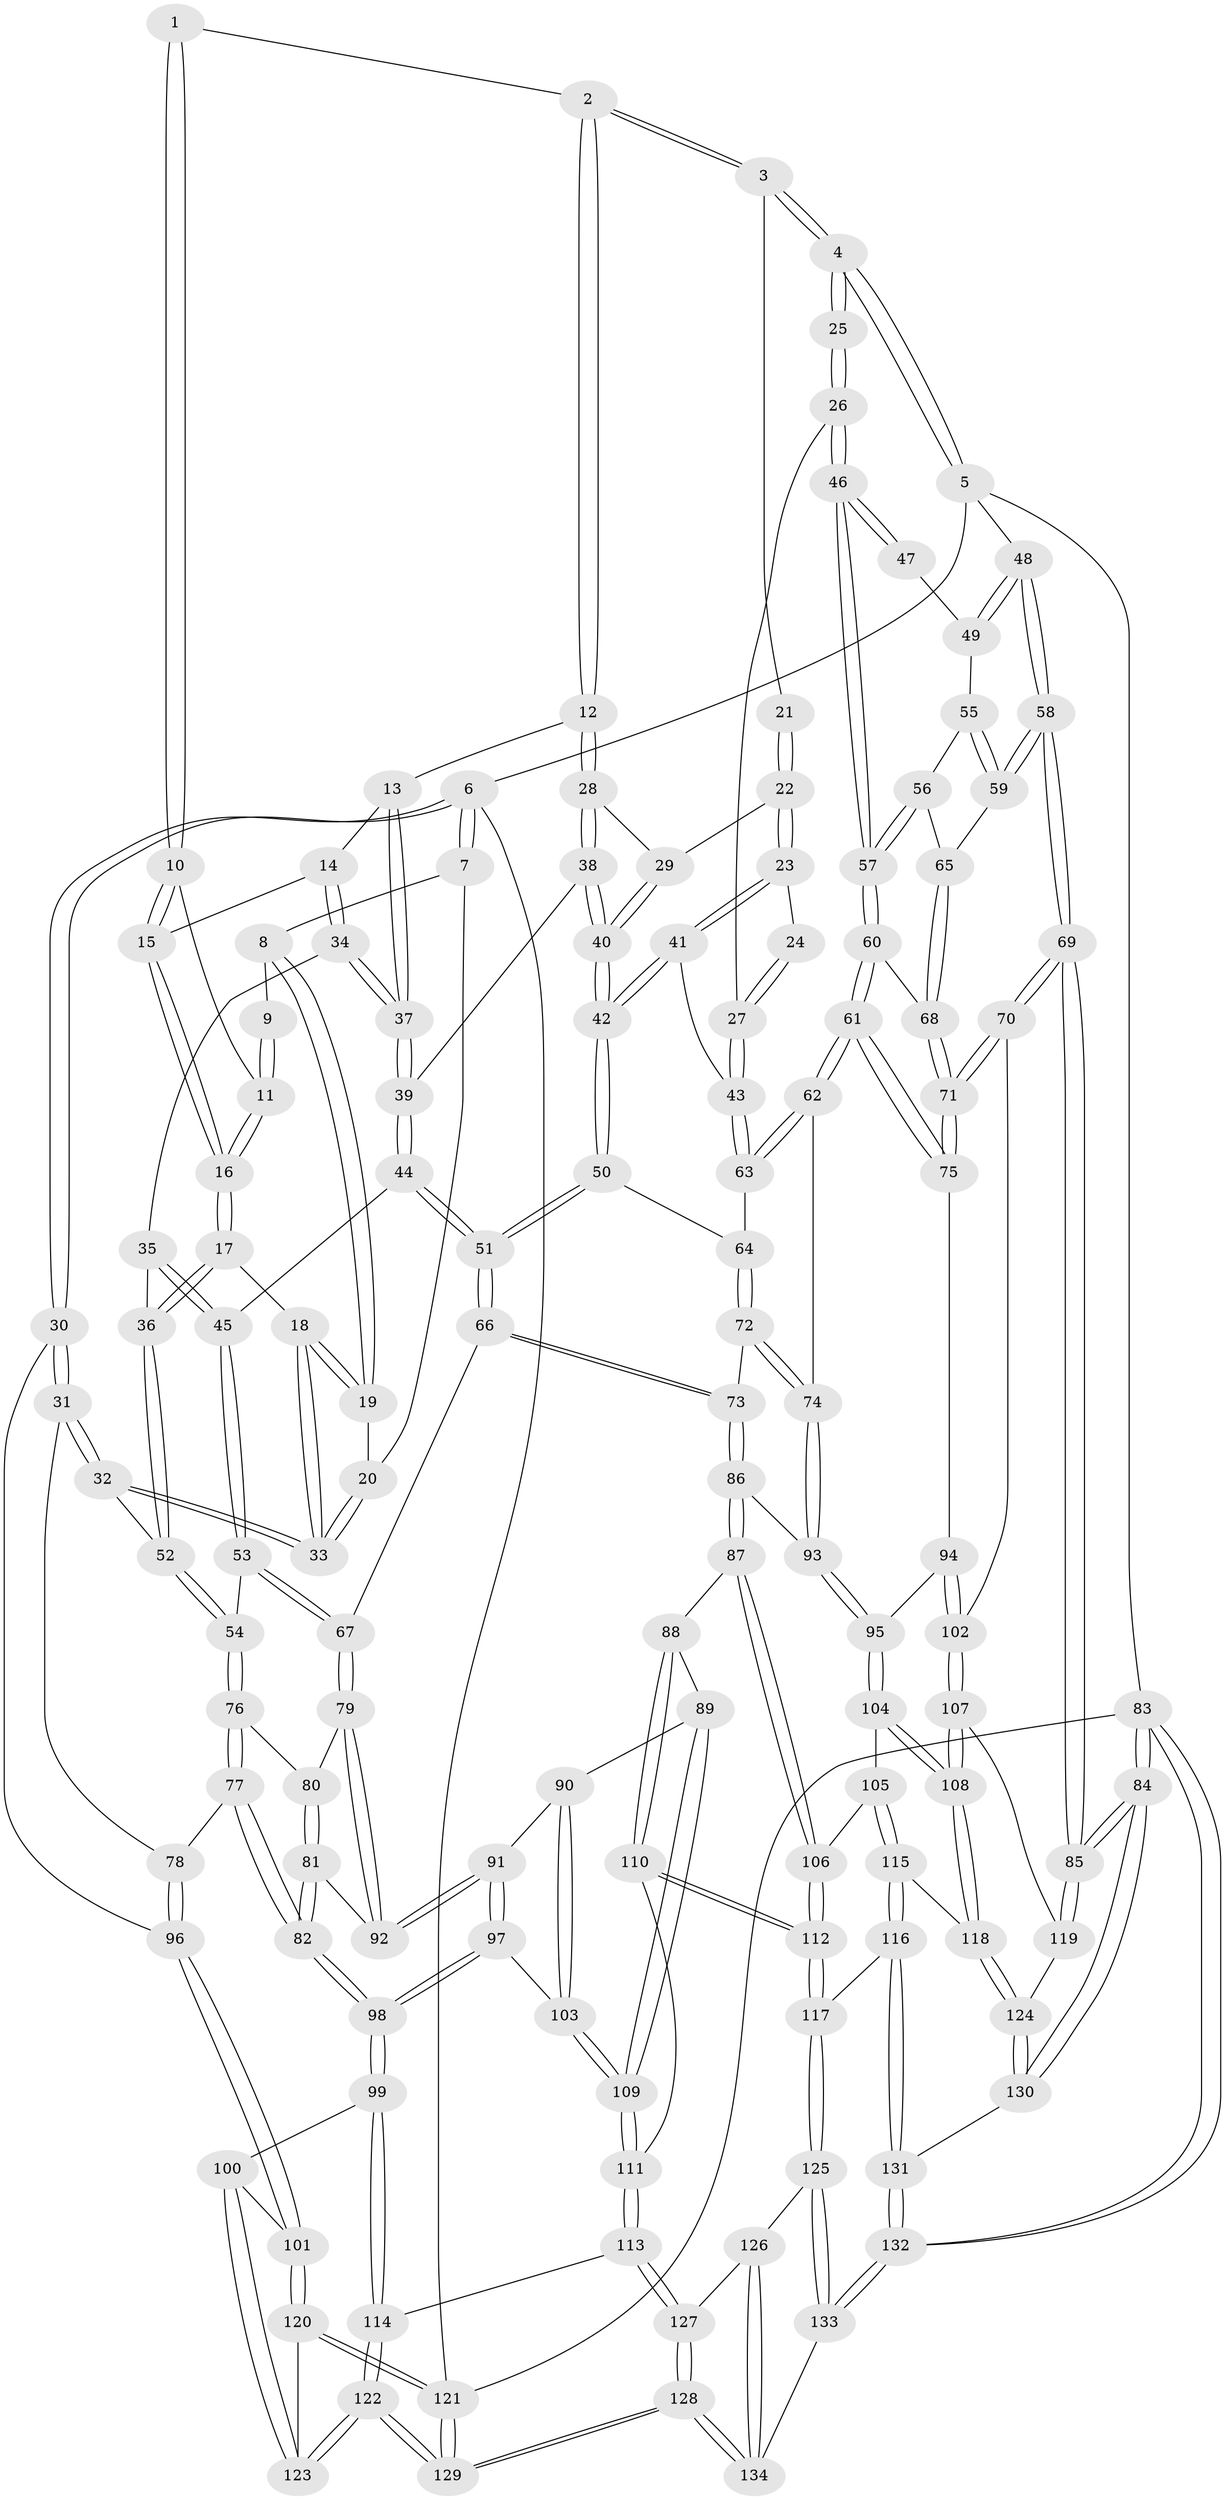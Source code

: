 // Generated by graph-tools (version 1.1) at 2025/00/03/09/25 05:00:34]
// undirected, 134 vertices, 332 edges
graph export_dot {
graph [start="1"]
  node [color=gray90,style=filled];
  1 [pos="+0.4468710147136667+0"];
  2 [pos="+0.5667597169597735+0"];
  3 [pos="+0.9673050124975354+0"];
  4 [pos="+1+0"];
  5 [pos="+1+0"];
  6 [pos="+0+0"];
  7 [pos="+0.08357280506815759+0"];
  8 [pos="+0.18109658068528578+0"];
  9 [pos="+0.31625370550786136+0"];
  10 [pos="+0.4438256309085133+0.023750894232845023"];
  11 [pos="+0.3461569369344885+0.05591858496372117"];
  12 [pos="+0.6007124607294873+0.06632391991046732"];
  13 [pos="+0.4844743224323446+0.10124134705303336"];
  14 [pos="+0.4557657923274001+0.08550933147698393"];
  15 [pos="+0.453343057269533+0.08325849381640016"];
  16 [pos="+0.33798114488452163+0.10807566376155249"];
  17 [pos="+0.305818812213878+0.14154751764075976"];
  18 [pos="+0.23325446679121517+0.08121380322454018"];
  19 [pos="+0.2307963997534985+0.0730847801532037"];
  20 [pos="+0.08093187263098904+0.07053067877451809"];
  21 [pos="+0.8603292794753805+0"];
  22 [pos="+0.6471290571414078+0.10322419455908674"];
  23 [pos="+0.6555049370603476+0.10996898562511022"];
  24 [pos="+0.7846537818600761+0.028406478351514292"];
  25 [pos="+1+0"];
  26 [pos="+0.7732392113719843+0.18003543662454033"];
  27 [pos="+0.7672521772728924+0.179204706872274"];
  28 [pos="+0.6087490335646579+0.07553425171705858"];
  29 [pos="+0.6375430484535085+0.09886147293544817"];
  30 [pos="+0+0.29115476053113054"];
  31 [pos="+0.016719477680782413+0.24696431911595004"];
  32 [pos="+0.03945982959761618+0.23673407311866781"];
  33 [pos="+0.047992150363207885+0.2208566347167863"];
  34 [pos="+0.41102807122331503+0.16842488681657067"];
  35 [pos="+0.39666885362444637+0.17775434354982347"];
  36 [pos="+0.30716145535316836+0.1535952750957571"];
  37 [pos="+0.4896525842851894+0.1695782860176366"];
  38 [pos="+0.5299917195428402+0.18756901904289883"];
  39 [pos="+0.493875426312626+0.18089214313506324"];
  40 [pos="+0.566025943258261+0.21253002062359522"];
  41 [pos="+0.6889033966666995+0.14829257542760232"];
  42 [pos="+0.581232920651641+0.24814335950305788"];
  43 [pos="+0.7411380859685204+0.1844080932915806"];
  44 [pos="+0.4645945177581605+0.23579823706529163"];
  45 [pos="+0.43885618810703764+0.24097889110884974"];
  46 [pos="+0.8282778677598749+0.2094833853069364"];
  47 [pos="+0.8933696242662871+0.17372064350001867"];
  48 [pos="+1+0.06875751081201344"];
  49 [pos="+0.9677588618683807+0.21295714288082757"];
  50 [pos="+0.5822491163734175+0.28794597990156"];
  51 [pos="+0.5378878038835719+0.305831193062543"];
  52 [pos="+0.2642068705965614+0.2874887306272387"];
  53 [pos="+0.3746420636727111+0.30358940911521054"];
  54 [pos="+0.2644602383659391+0.28785559686898815"];
  55 [pos="+0.9626197096996324+0.2201110389668294"];
  56 [pos="+0.9277216710710655+0.2552775508657328"];
  57 [pos="+0.8614990648962282+0.2726095294626953"];
  58 [pos="+1+0.23675330658147214"];
  59 [pos="+0.9788973153742073+0.29281163825730333"];
  60 [pos="+0.8593483454421883+0.30792024916196553"];
  61 [pos="+0.7953506259532233+0.4127950472345283"];
  62 [pos="+0.7595213880771022+0.4044538021836975"];
  63 [pos="+0.7014146872082062+0.2825656925634799"];
  64 [pos="+0.5940703538548513+0.29267503486190205"];
  65 [pos="+0.9659121276134545+0.29910359480853915"];
  66 [pos="+0.4827573159174909+0.3909702600688798"];
  67 [pos="+0.46277836291200486+0.395150448811916"];
  68 [pos="+0.9493228584455181+0.336873840575781"];
  69 [pos="+1+0.5326720791873336"];
  70 [pos="+1+0.5252423749212248"];
  71 [pos="+1+0.48281781538538465"];
  72 [pos="+0.6272347766215892+0.3988764377409937"];
  73 [pos="+0.5492090578691059+0.4360997474605634"];
  74 [pos="+0.7137277457567055+0.42568138016594315"];
  75 [pos="+0.8052378160879882+0.42406807235126553"];
  76 [pos="+0.26360878328987963+0.30286418331692166"];
  77 [pos="+0.22078881147768942+0.4782011593546347"];
  78 [pos="+0.18136870077166745+0.4688799537905289"];
  79 [pos="+0.45177434538114636+0.41046440872538154"];
  80 [pos="+0.3576849422928537+0.4216922357072765"];
  81 [pos="+0.3042714462990202+0.49131224294059506"];
  82 [pos="+0.23951149144879827+0.510113220248379"];
  83 [pos="+1+1"];
  84 [pos="+1+0.8844994211938335"];
  85 [pos="+1+0.7389493039478632"];
  86 [pos="+0.582423556009734+0.5435638942745606"];
  87 [pos="+0.5484718089630326+0.5770288441899453"];
  88 [pos="+0.5395561550583278+0.5798836158030307"];
  89 [pos="+0.5364698531421471+0.5797445767601521"];
  90 [pos="+0.4575604730849426+0.5491199573496003"];
  91 [pos="+0.43557971236025733+0.5279496517818151"];
  92 [pos="+0.4262734696684326+0.503471294352587"];
  93 [pos="+0.6431987516026457+0.5374757015608433"];
  94 [pos="+0.7993784124247707+0.5444385605002076"];
  95 [pos="+0.7032924716355551+0.5926731327657171"];
  96 [pos="+0+0.5168005469422424"];
  97 [pos="+0.32040992350432096+0.6114120059091587"];
  98 [pos="+0.2385937480766699+0.6024044935971942"];
  99 [pos="+0.20581519376092272+0.6525730722963516"];
  100 [pos="+0.15592874942968257+0.6698523951086545"];
  101 [pos="+0+0.5407057244444857"];
  102 [pos="+0.8837237361712222+0.6406113569440879"];
  103 [pos="+0.3971802505092831+0.6561577232181646"];
  104 [pos="+0.7067840912206986+0.629201013210308"];
  105 [pos="+0.6775967118930215+0.6633734277016764"];
  106 [pos="+0.6023770840067586+0.6567315102548821"];
  107 [pos="+0.8695235768012485+0.6667253073935822"];
  108 [pos="+0.8282465472075383+0.7059272041505149"];
  109 [pos="+0.4211484529369108+0.6947040477877625"];
  110 [pos="+0.5182682016646716+0.7361171567788783"];
  111 [pos="+0.42683283478734624+0.7355879373326787"];
  112 [pos="+0.5758485921722236+0.7670897818894802"];
  113 [pos="+0.37244581493468176+0.8042514547144489"];
  114 [pos="+0.3177949768678227+0.7958819610791644"];
  115 [pos="+0.6687796126316815+0.8123474497562249"];
  116 [pos="+0.6536634271574586+0.828993446244395"];
  117 [pos="+0.6303505916092671+0.8344759320386735"];
  118 [pos="+0.8175828821459532+0.7384152098798078"];
  119 [pos="+0.9668718452626112+0.7641059126487448"];
  120 [pos="+0+0.654086299986531"];
  121 [pos="+0+1"];
  122 [pos="+0.03557624900397765+1"];
  123 [pos="+0.12214925188937192+0.76799904483124"];
  124 [pos="+0.8861945042764181+0.8537353294906388"];
  125 [pos="+0.5939883546295274+0.8812155357063379"];
  126 [pos="+0.4737057112052254+0.9105839569569971"];
  127 [pos="+0.4147607203110973+0.8791938045481348"];
  128 [pos="+0+1"];
  129 [pos="+0+1"];
  130 [pos="+0.8886207974499224+0.8697004449695683"];
  131 [pos="+0.8342083041667603+0.9742894404899305"];
  132 [pos="+0.8640995325471189+1"];
  133 [pos="+0.6648913298817656+1"];
  134 [pos="+0.45111665540948226+1"];
  1 -- 2;
  1 -- 10;
  1 -- 10;
  2 -- 3;
  2 -- 3;
  2 -- 12;
  2 -- 12;
  3 -- 4;
  3 -- 4;
  3 -- 21;
  4 -- 5;
  4 -- 5;
  4 -- 25;
  4 -- 25;
  5 -- 6;
  5 -- 48;
  5 -- 83;
  6 -- 7;
  6 -- 7;
  6 -- 30;
  6 -- 30;
  6 -- 121;
  7 -- 8;
  7 -- 20;
  8 -- 9;
  8 -- 19;
  8 -- 19;
  9 -- 11;
  9 -- 11;
  10 -- 11;
  10 -- 15;
  10 -- 15;
  11 -- 16;
  11 -- 16;
  12 -- 13;
  12 -- 28;
  12 -- 28;
  13 -- 14;
  13 -- 37;
  13 -- 37;
  14 -- 15;
  14 -- 34;
  14 -- 34;
  15 -- 16;
  15 -- 16;
  16 -- 17;
  16 -- 17;
  17 -- 18;
  17 -- 36;
  17 -- 36;
  18 -- 19;
  18 -- 19;
  18 -- 33;
  18 -- 33;
  19 -- 20;
  20 -- 33;
  20 -- 33;
  21 -- 22;
  21 -- 22;
  22 -- 23;
  22 -- 23;
  22 -- 29;
  23 -- 24;
  23 -- 41;
  23 -- 41;
  24 -- 27;
  24 -- 27;
  25 -- 26;
  25 -- 26;
  26 -- 27;
  26 -- 46;
  26 -- 46;
  27 -- 43;
  27 -- 43;
  28 -- 29;
  28 -- 38;
  28 -- 38;
  29 -- 40;
  29 -- 40;
  30 -- 31;
  30 -- 31;
  30 -- 96;
  31 -- 32;
  31 -- 32;
  31 -- 78;
  32 -- 33;
  32 -- 33;
  32 -- 52;
  34 -- 35;
  34 -- 37;
  34 -- 37;
  35 -- 36;
  35 -- 45;
  35 -- 45;
  36 -- 52;
  36 -- 52;
  37 -- 39;
  37 -- 39;
  38 -- 39;
  38 -- 40;
  38 -- 40;
  39 -- 44;
  39 -- 44;
  40 -- 42;
  40 -- 42;
  41 -- 42;
  41 -- 42;
  41 -- 43;
  42 -- 50;
  42 -- 50;
  43 -- 63;
  43 -- 63;
  44 -- 45;
  44 -- 51;
  44 -- 51;
  45 -- 53;
  45 -- 53;
  46 -- 47;
  46 -- 47;
  46 -- 57;
  46 -- 57;
  47 -- 49;
  48 -- 49;
  48 -- 49;
  48 -- 58;
  48 -- 58;
  49 -- 55;
  50 -- 51;
  50 -- 51;
  50 -- 64;
  51 -- 66;
  51 -- 66;
  52 -- 54;
  52 -- 54;
  53 -- 54;
  53 -- 67;
  53 -- 67;
  54 -- 76;
  54 -- 76;
  55 -- 56;
  55 -- 59;
  55 -- 59;
  56 -- 57;
  56 -- 57;
  56 -- 65;
  57 -- 60;
  57 -- 60;
  58 -- 59;
  58 -- 59;
  58 -- 69;
  58 -- 69;
  59 -- 65;
  60 -- 61;
  60 -- 61;
  60 -- 68;
  61 -- 62;
  61 -- 62;
  61 -- 75;
  61 -- 75;
  62 -- 63;
  62 -- 63;
  62 -- 74;
  63 -- 64;
  64 -- 72;
  64 -- 72;
  65 -- 68;
  65 -- 68;
  66 -- 67;
  66 -- 73;
  66 -- 73;
  67 -- 79;
  67 -- 79;
  68 -- 71;
  68 -- 71;
  69 -- 70;
  69 -- 70;
  69 -- 85;
  69 -- 85;
  70 -- 71;
  70 -- 71;
  70 -- 102;
  71 -- 75;
  71 -- 75;
  72 -- 73;
  72 -- 74;
  72 -- 74;
  73 -- 86;
  73 -- 86;
  74 -- 93;
  74 -- 93;
  75 -- 94;
  76 -- 77;
  76 -- 77;
  76 -- 80;
  77 -- 78;
  77 -- 82;
  77 -- 82;
  78 -- 96;
  78 -- 96;
  79 -- 80;
  79 -- 92;
  79 -- 92;
  80 -- 81;
  80 -- 81;
  81 -- 82;
  81 -- 82;
  81 -- 92;
  82 -- 98;
  82 -- 98;
  83 -- 84;
  83 -- 84;
  83 -- 132;
  83 -- 132;
  83 -- 121;
  84 -- 85;
  84 -- 85;
  84 -- 130;
  84 -- 130;
  85 -- 119;
  85 -- 119;
  86 -- 87;
  86 -- 87;
  86 -- 93;
  87 -- 88;
  87 -- 106;
  87 -- 106;
  88 -- 89;
  88 -- 110;
  88 -- 110;
  89 -- 90;
  89 -- 109;
  89 -- 109;
  90 -- 91;
  90 -- 103;
  90 -- 103;
  91 -- 92;
  91 -- 92;
  91 -- 97;
  91 -- 97;
  93 -- 95;
  93 -- 95;
  94 -- 95;
  94 -- 102;
  94 -- 102;
  95 -- 104;
  95 -- 104;
  96 -- 101;
  96 -- 101;
  97 -- 98;
  97 -- 98;
  97 -- 103;
  98 -- 99;
  98 -- 99;
  99 -- 100;
  99 -- 114;
  99 -- 114;
  100 -- 101;
  100 -- 123;
  100 -- 123;
  101 -- 120;
  101 -- 120;
  102 -- 107;
  102 -- 107;
  103 -- 109;
  103 -- 109;
  104 -- 105;
  104 -- 108;
  104 -- 108;
  105 -- 106;
  105 -- 115;
  105 -- 115;
  106 -- 112;
  106 -- 112;
  107 -- 108;
  107 -- 108;
  107 -- 119;
  108 -- 118;
  108 -- 118;
  109 -- 111;
  109 -- 111;
  110 -- 111;
  110 -- 112;
  110 -- 112;
  111 -- 113;
  111 -- 113;
  112 -- 117;
  112 -- 117;
  113 -- 114;
  113 -- 127;
  113 -- 127;
  114 -- 122;
  114 -- 122;
  115 -- 116;
  115 -- 116;
  115 -- 118;
  116 -- 117;
  116 -- 131;
  116 -- 131;
  117 -- 125;
  117 -- 125;
  118 -- 124;
  118 -- 124;
  119 -- 124;
  120 -- 121;
  120 -- 121;
  120 -- 123;
  121 -- 129;
  121 -- 129;
  122 -- 123;
  122 -- 123;
  122 -- 129;
  122 -- 129;
  124 -- 130;
  124 -- 130;
  125 -- 126;
  125 -- 133;
  125 -- 133;
  126 -- 127;
  126 -- 134;
  126 -- 134;
  127 -- 128;
  127 -- 128;
  128 -- 129;
  128 -- 129;
  128 -- 134;
  128 -- 134;
  130 -- 131;
  131 -- 132;
  131 -- 132;
  132 -- 133;
  132 -- 133;
  133 -- 134;
}
